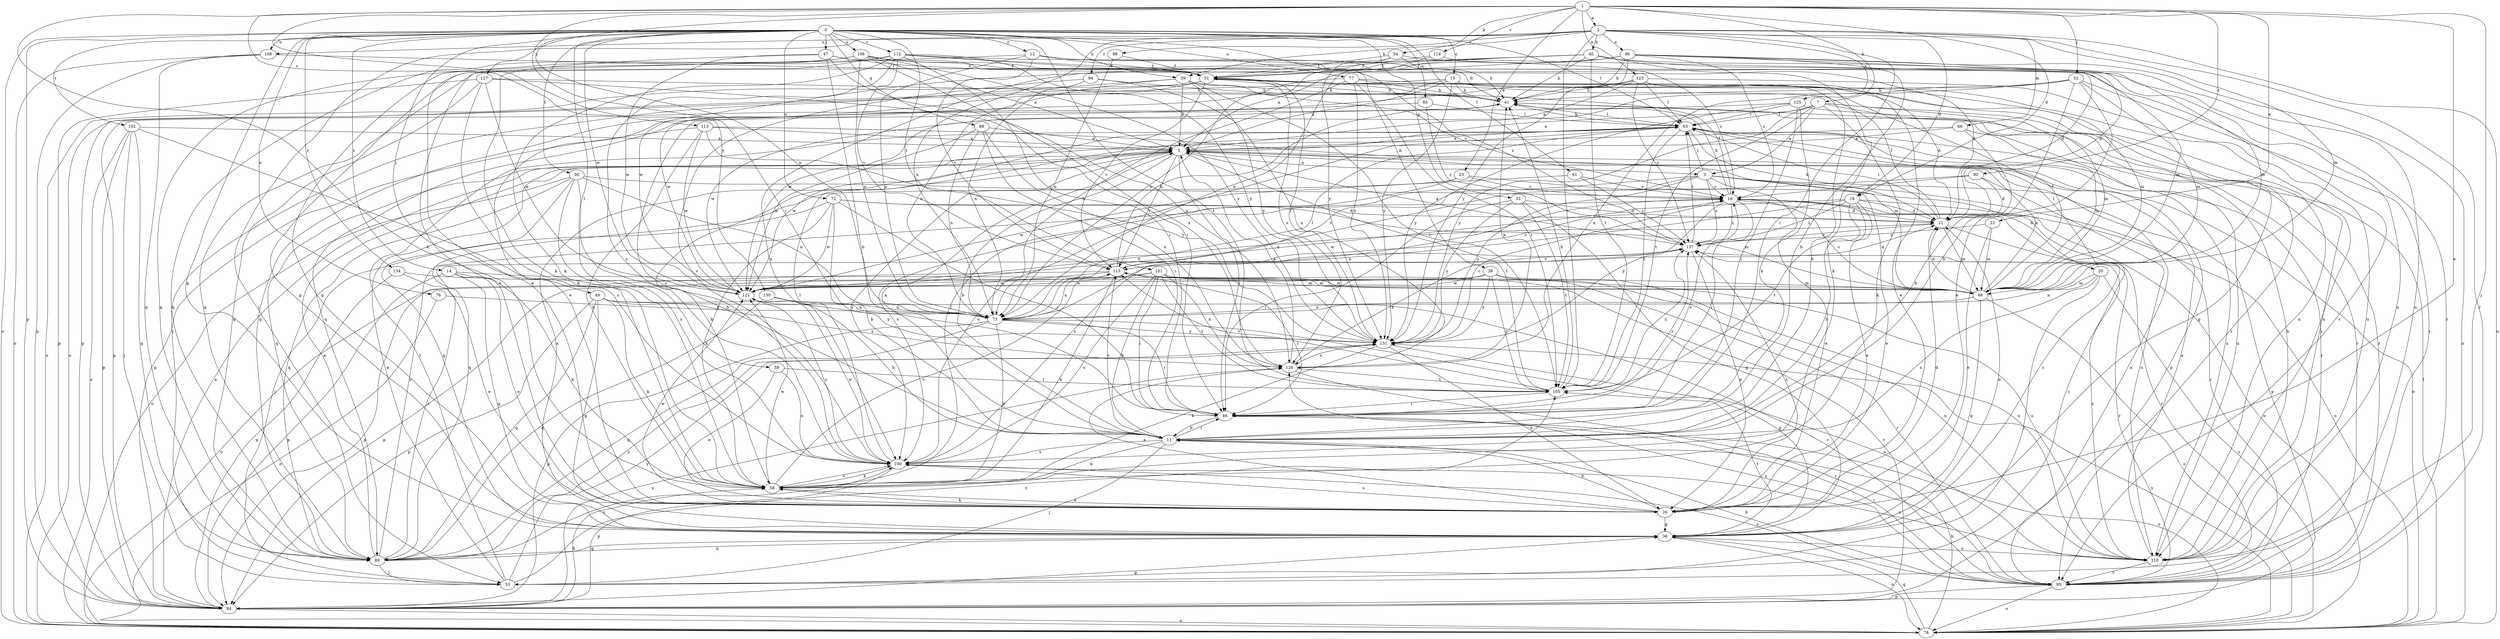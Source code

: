 strict digraph  {
0;
1;
2;
3;
5;
7;
11;
12;
14;
15;
16;
18;
20;
21;
22;
23;
26;
30;
31;
33;
36;
38;
39;
40;
41;
46;
47;
49;
52;
53;
54;
58;
59;
61;
63;
66;
68;
72;
73;
76;
77;
78;
84;
85;
88;
89;
90;
94;
95;
96;
98;
100;
101;
102;
105;
106;
108;
110;
112;
113;
114;
115;
121;
123;
125;
126;
127;
130;
131;
134;
137;
0 -> 12  [label=c];
0 -> 14  [label=c];
0 -> 15  [label=c];
0 -> 30  [label=f];
0 -> 33  [label=g];
0 -> 36  [label=g];
0 -> 38  [label=h];
0 -> 39  [label=h];
0 -> 47  [label=j];
0 -> 49  [label=j];
0 -> 59  [label=l];
0 -> 61  [label=l];
0 -> 63  [label=l];
0 -> 72  [label=n];
0 -> 76  [label=o];
0 -> 77  [label=o];
0 -> 78  [label=o];
0 -> 84  [label=p];
0 -> 85  [label=q];
0 -> 88  [label=q];
0 -> 101  [label=t];
0 -> 102  [label=t];
0 -> 105  [label=t];
0 -> 106  [label=u];
0 -> 108  [label=u];
0 -> 112  [label=v];
0 -> 121  [label=w];
0 -> 127  [label=y];
0 -> 134  [label=z];
1 -> 2  [label=a];
1 -> 7  [label=b];
1 -> 18  [label=d];
1 -> 22  [label=e];
1 -> 23  [label=e];
1 -> 26  [label=e];
1 -> 46  [label=i];
1 -> 52  [label=j];
1 -> 53  [label=j];
1 -> 54  [label=k];
1 -> 58  [label=k];
1 -> 73  [label=n];
1 -> 90  [label=r];
1 -> 113  [label=v];
1 -> 114  [label=v];
1 -> 123  [label=x];
1 -> 130  [label=y];
2 -> 18  [label=d];
2 -> 39  [label=h];
2 -> 40  [label=h];
2 -> 46  [label=i];
2 -> 53  [label=j];
2 -> 66  [label=m];
2 -> 68  [label=m];
2 -> 73  [label=n];
2 -> 78  [label=o];
2 -> 94  [label=r];
2 -> 95  [label=r];
2 -> 96  [label=s];
2 -> 98  [label=s];
2 -> 105  [label=t];
2 -> 108  [label=u];
2 -> 125  [label=x];
3 -> 16  [label=c];
3 -> 20  [label=d];
3 -> 26  [label=e];
3 -> 63  [label=l];
3 -> 84  [label=p];
3 -> 95  [label=r];
3 -> 100  [label=s];
3 -> 115  [label=v];
3 -> 131  [label=y];
3 -> 137  [label=z];
5 -> 3  [label=a];
5 -> 11  [label=b];
5 -> 46  [label=i];
5 -> 58  [label=k];
5 -> 78  [label=o];
5 -> 100  [label=s];
5 -> 105  [label=t];
5 -> 115  [label=v];
7 -> 3  [label=a];
7 -> 5  [label=a];
7 -> 36  [label=g];
7 -> 58  [label=k];
7 -> 63  [label=l];
7 -> 68  [label=m];
7 -> 105  [label=t];
7 -> 110  [label=u];
7 -> 131  [label=y];
11 -> 5  [label=a];
11 -> 46  [label=i];
11 -> 53  [label=j];
11 -> 58  [label=k];
11 -> 100  [label=s];
11 -> 115  [label=v];
12 -> 31  [label=f];
12 -> 41  [label=h];
12 -> 68  [label=m];
12 -> 73  [label=n];
12 -> 89  [label=q];
12 -> 115  [label=v];
14 -> 26  [label=e];
14 -> 36  [label=g];
14 -> 58  [label=k];
14 -> 68  [label=m];
14 -> 84  [label=p];
15 -> 5  [label=a];
15 -> 21  [label=d];
15 -> 41  [label=h];
15 -> 68  [label=m];
15 -> 78  [label=o];
15 -> 89  [label=q];
15 -> 110  [label=u];
15 -> 131  [label=y];
16 -> 21  [label=d];
16 -> 31  [label=f];
16 -> 41  [label=h];
16 -> 46  [label=i];
16 -> 78  [label=o];
16 -> 100  [label=s];
16 -> 131  [label=y];
16 -> 137  [label=z];
18 -> 11  [label=b];
18 -> 21  [label=d];
18 -> 26  [label=e];
18 -> 73  [label=n];
18 -> 78  [label=o];
18 -> 105  [label=t];
18 -> 121  [label=w];
18 -> 137  [label=z];
20 -> 53  [label=j];
20 -> 63  [label=l];
20 -> 68  [label=m];
20 -> 73  [label=n];
20 -> 78  [label=o];
20 -> 100  [label=s];
21 -> 31  [label=f];
21 -> 63  [label=l];
21 -> 68  [label=m];
21 -> 95  [label=r];
21 -> 137  [label=z];
22 -> 26  [label=e];
22 -> 68  [label=m];
22 -> 137  [label=z];
23 -> 16  [label=c];
23 -> 26  [label=e];
23 -> 89  [label=q];
23 -> 100  [label=s];
26 -> 11  [label=b];
26 -> 21  [label=d];
26 -> 36  [label=g];
26 -> 58  [label=k];
26 -> 100  [label=s];
26 -> 121  [label=w];
26 -> 126  [label=x];
26 -> 137  [label=z];
30 -> 11  [label=b];
30 -> 16  [label=c];
30 -> 36  [label=g];
30 -> 73  [label=n];
30 -> 78  [label=o];
30 -> 89  [label=q];
30 -> 100  [label=s];
31 -> 41  [label=h];
31 -> 78  [label=o];
31 -> 84  [label=p];
31 -> 110  [label=u];
31 -> 115  [label=v];
31 -> 121  [label=w];
31 -> 126  [label=x];
33 -> 21  [label=d];
33 -> 36  [label=g];
33 -> 46  [label=i];
33 -> 105  [label=t];
33 -> 131  [label=y];
36 -> 5  [label=a];
36 -> 16  [label=c];
36 -> 21  [label=d];
36 -> 78  [label=o];
36 -> 89  [label=q];
36 -> 105  [label=t];
36 -> 110  [label=u];
38 -> 68  [label=m];
38 -> 84  [label=p];
38 -> 105  [label=t];
38 -> 110  [label=u];
38 -> 121  [label=w];
38 -> 131  [label=y];
39 -> 5  [label=a];
39 -> 16  [label=c];
39 -> 41  [label=h];
39 -> 53  [label=j];
39 -> 73  [label=n];
39 -> 105  [label=t];
39 -> 131  [label=y];
40 -> 21  [label=d];
40 -> 31  [label=f];
40 -> 41  [label=h];
40 -> 58  [label=k];
40 -> 73  [label=n];
40 -> 100  [label=s];
40 -> 105  [label=t];
40 -> 110  [label=u];
41 -> 63  [label=l];
41 -> 84  [label=p];
41 -> 95  [label=r];
46 -> 11  [label=b];
46 -> 16  [label=c];
46 -> 78  [label=o];
46 -> 137  [label=z];
47 -> 11  [label=b];
47 -> 21  [label=d];
47 -> 31  [label=f];
47 -> 58  [label=k];
47 -> 121  [label=w];
47 -> 126  [label=x];
49 -> 36  [label=g];
49 -> 58  [label=k];
49 -> 73  [label=n];
49 -> 84  [label=p];
49 -> 89  [label=q];
49 -> 95  [label=r];
49 -> 126  [label=x];
52 -> 11  [label=b];
52 -> 26  [label=e];
52 -> 41  [label=h];
52 -> 68  [label=m];
52 -> 95  [label=r];
52 -> 121  [label=w];
52 -> 126  [label=x];
53 -> 5  [label=a];
53 -> 16  [label=c];
53 -> 63  [label=l];
53 -> 105  [label=t];
53 -> 131  [label=y];
54 -> 16  [label=c];
54 -> 31  [label=f];
54 -> 41  [label=h];
54 -> 89  [label=q];
54 -> 131  [label=y];
58 -> 26  [label=e];
58 -> 63  [label=l];
58 -> 100  [label=s];
58 -> 115  [label=v];
58 -> 121  [label=w];
59 -> 26  [label=e];
59 -> 100  [label=s];
59 -> 105  [label=t];
61 -> 16  [label=c];
61 -> 121  [label=w];
61 -> 137  [label=z];
63 -> 5  [label=a];
63 -> 21  [label=d];
63 -> 41  [label=h];
63 -> 84  [label=p];
63 -> 95  [label=r];
63 -> 105  [label=t];
63 -> 110  [label=u];
63 -> 121  [label=w];
66 -> 5  [label=a];
66 -> 11  [label=b];
66 -> 68  [label=m];
66 -> 89  [label=q];
66 -> 110  [label=u];
68 -> 5  [label=a];
68 -> 16  [label=c];
68 -> 21  [label=d];
68 -> 31  [label=f];
68 -> 36  [label=g];
68 -> 73  [label=n];
68 -> 78  [label=o];
72 -> 11  [label=b];
72 -> 21  [label=d];
72 -> 46  [label=i];
72 -> 53  [label=j];
72 -> 58  [label=k];
72 -> 68  [label=m];
72 -> 121  [label=w];
73 -> 36  [label=g];
73 -> 46  [label=i];
73 -> 58  [label=k];
73 -> 63  [label=l];
73 -> 84  [label=p];
73 -> 89  [label=q];
73 -> 131  [label=y];
76 -> 73  [label=n];
76 -> 78  [label=o];
77 -> 26  [label=e];
77 -> 41  [label=h];
77 -> 73  [label=n];
77 -> 95  [label=r];
77 -> 105  [label=t];
77 -> 131  [label=y];
78 -> 11  [label=b];
78 -> 36  [label=g];
78 -> 63  [label=l];
78 -> 131  [label=y];
84 -> 5  [label=a];
84 -> 36  [label=g];
84 -> 58  [label=k];
84 -> 78  [label=o];
84 -> 115  [label=v];
84 -> 126  [label=x];
85 -> 63  [label=l];
85 -> 100  [label=s];
85 -> 137  [label=z];
88 -> 5  [label=a];
88 -> 46  [label=i];
88 -> 73  [label=n];
88 -> 121  [label=w];
88 -> 126  [label=x];
89 -> 5  [label=a];
89 -> 16  [label=c];
89 -> 36  [label=g];
89 -> 53  [label=j];
89 -> 100  [label=s];
89 -> 131  [label=y];
89 -> 137  [label=z];
90 -> 16  [label=c];
90 -> 21  [label=d];
90 -> 73  [label=n];
90 -> 110  [label=u];
94 -> 41  [label=h];
94 -> 73  [label=n];
94 -> 100  [label=s];
94 -> 126  [label=x];
95 -> 5  [label=a];
95 -> 11  [label=b];
95 -> 46  [label=i];
95 -> 78  [label=o];
95 -> 84  [label=p];
95 -> 100  [label=s];
95 -> 126  [label=x];
96 -> 5  [label=a];
96 -> 11  [label=b];
96 -> 16  [label=c];
96 -> 21  [label=d];
96 -> 31  [label=f];
96 -> 41  [label=h];
96 -> 68  [label=m];
96 -> 78  [label=o];
96 -> 121  [label=w];
96 -> 131  [label=y];
98 -> 31  [label=f];
98 -> 73  [label=n];
100 -> 58  [label=k];
100 -> 63  [label=l];
100 -> 84  [label=p];
100 -> 121  [label=w];
101 -> 11  [label=b];
101 -> 46  [label=i];
101 -> 78  [label=o];
101 -> 95  [label=r];
101 -> 100  [label=s];
101 -> 105  [label=t];
101 -> 110  [label=u];
101 -> 121  [label=w];
101 -> 126  [label=x];
102 -> 5  [label=a];
102 -> 53  [label=j];
102 -> 78  [label=o];
102 -> 84  [label=p];
102 -> 89  [label=q];
102 -> 100  [label=s];
105 -> 41  [label=h];
105 -> 46  [label=i];
105 -> 115  [label=v];
105 -> 137  [label=z];
106 -> 5  [label=a];
106 -> 26  [label=e];
106 -> 31  [label=f];
106 -> 36  [label=g];
106 -> 46  [label=i];
106 -> 73  [label=n];
106 -> 89  [label=q];
106 -> 95  [label=r];
106 -> 131  [label=y];
108 -> 31  [label=f];
108 -> 78  [label=o];
108 -> 84  [label=p];
108 -> 89  [label=q];
110 -> 5  [label=a];
110 -> 41  [label=h];
110 -> 95  [label=r];
110 -> 100  [label=s];
110 -> 137  [label=z];
112 -> 26  [label=e];
112 -> 31  [label=f];
112 -> 36  [label=g];
112 -> 46  [label=i];
112 -> 58  [label=k];
112 -> 100  [label=s];
112 -> 110  [label=u];
112 -> 115  [label=v];
112 -> 131  [label=y];
112 -> 137  [label=z];
113 -> 5  [label=a];
113 -> 58  [label=k];
113 -> 68  [label=m];
113 -> 84  [label=p];
113 -> 121  [label=w];
113 -> 131  [label=y];
114 -> 31  [label=f];
114 -> 73  [label=n];
114 -> 95  [label=r];
115 -> 16  [label=c];
115 -> 21  [label=d];
115 -> 41  [label=h];
115 -> 46  [label=i];
115 -> 58  [label=k];
115 -> 68  [label=m];
115 -> 73  [label=n];
115 -> 84  [label=p];
115 -> 110  [label=u];
115 -> 121  [label=w];
121 -> 21  [label=d];
121 -> 100  [label=s];
121 -> 131  [label=y];
123 -> 5  [label=a];
123 -> 11  [label=b];
123 -> 26  [label=e];
123 -> 41  [label=h];
123 -> 63  [label=l];
123 -> 89  [label=q];
123 -> 110  [label=u];
123 -> 137  [label=z];
125 -> 11  [label=b];
125 -> 46  [label=i];
125 -> 63  [label=l];
125 -> 95  [label=r];
125 -> 121  [label=w];
125 -> 131  [label=y];
126 -> 5  [label=a];
126 -> 41  [label=h];
126 -> 95  [label=r];
126 -> 105  [label=t];
126 -> 137  [label=z];
127 -> 41  [label=h];
127 -> 58  [label=k];
127 -> 84  [label=p];
127 -> 89  [label=q];
127 -> 121  [label=w];
127 -> 126  [label=x];
130 -> 11  [label=b];
130 -> 73  [label=n];
130 -> 89  [label=q];
131 -> 16  [label=c];
131 -> 26  [label=e];
131 -> 31  [label=f];
131 -> 58  [label=k];
131 -> 110  [label=u];
131 -> 126  [label=x];
134 -> 26  [label=e];
134 -> 68  [label=m];
134 -> 84  [label=p];
137 -> 5  [label=a];
137 -> 26  [label=e];
137 -> 63  [label=l];
137 -> 95  [label=r];
137 -> 115  [label=v];
}
